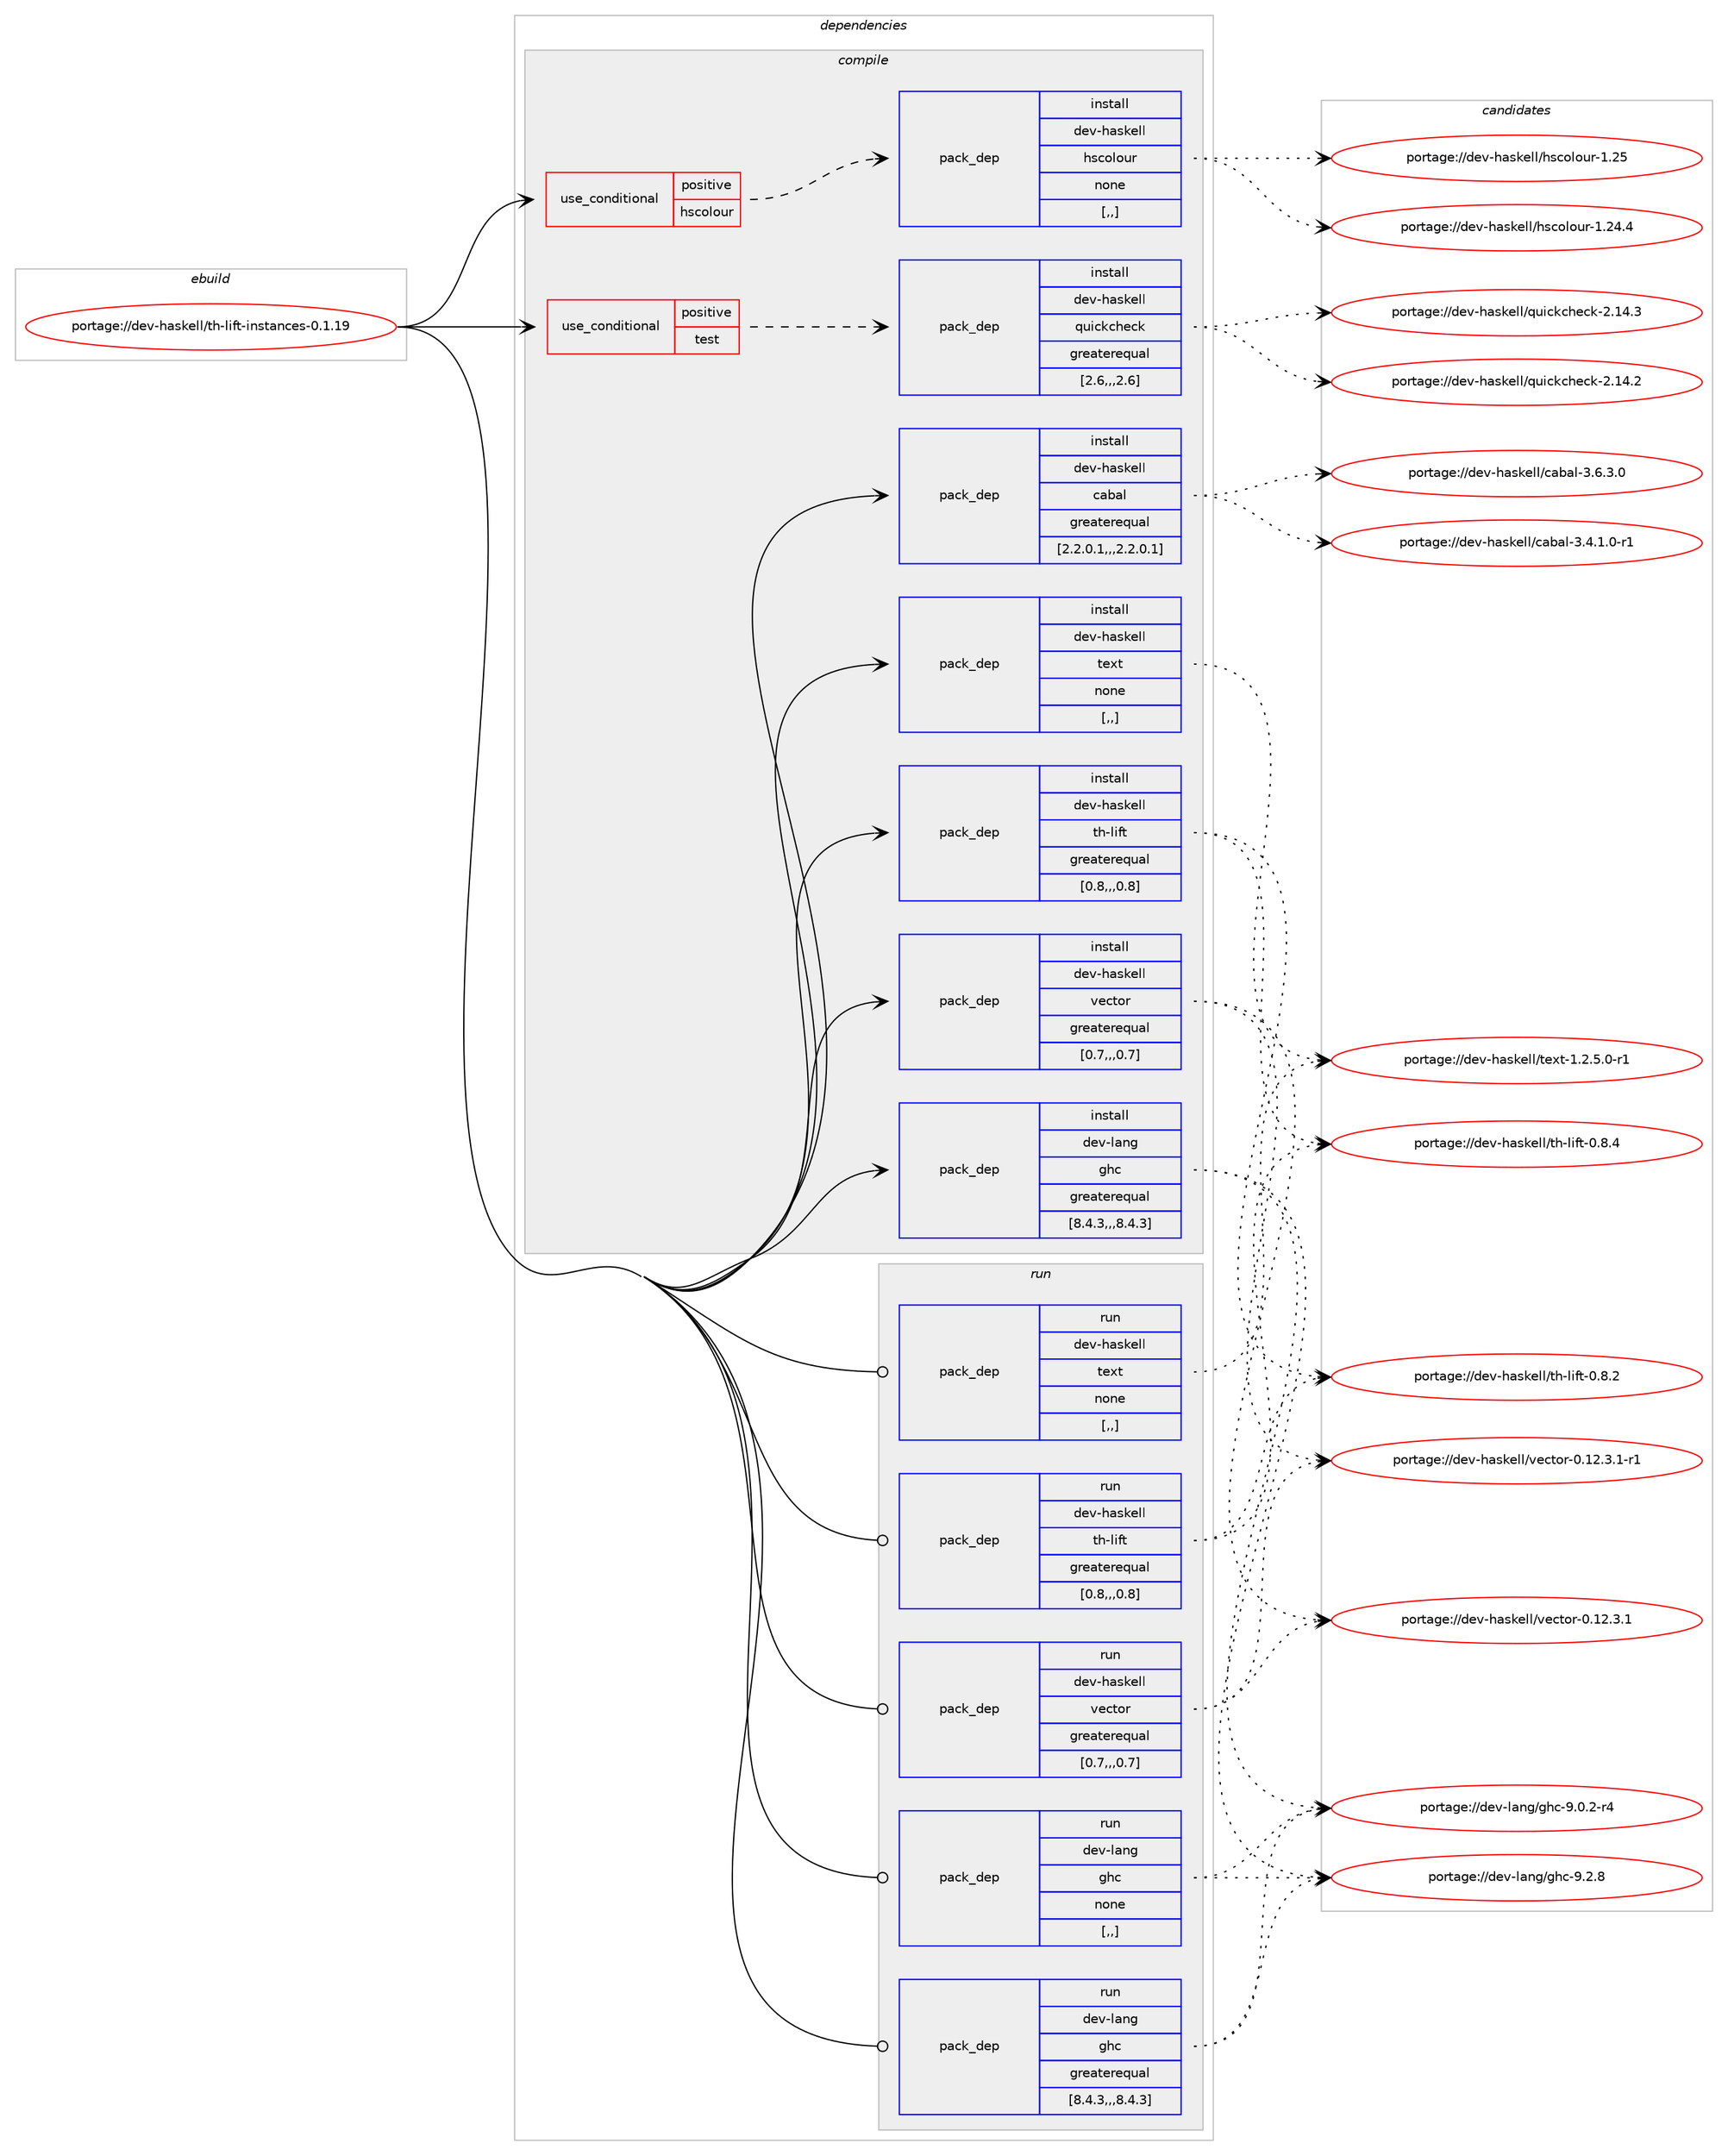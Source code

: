 digraph prolog {

# *************
# Graph options
# *************

newrank=true;
concentrate=true;
compound=true;
graph [rankdir=LR,fontname=Helvetica,fontsize=10,ranksep=1.5];#, ranksep=2.5, nodesep=0.2];
edge  [arrowhead=vee];
node  [fontname=Helvetica,fontsize=10];

# **********
# The ebuild
# **********

subgraph cluster_leftcol {
color=gray;
label=<<i>ebuild</i>>;
id [label="portage://dev-haskell/th-lift-instances-0.1.19", color=red, width=4, href="../dev-haskell/th-lift-instances-0.1.19.svg"];
}

# ****************
# The dependencies
# ****************

subgraph cluster_midcol {
color=gray;
label=<<i>dependencies</i>>;
subgraph cluster_compile {
fillcolor="#eeeeee";
style=filled;
label=<<i>compile</i>>;
subgraph cond21166 {
dependency89480 [label=<<TABLE BORDER="0" CELLBORDER="1" CELLSPACING="0" CELLPADDING="4"><TR><TD ROWSPAN="3" CELLPADDING="10">use_conditional</TD></TR><TR><TD>positive</TD></TR><TR><TD>hscolour</TD></TR></TABLE>>, shape=none, color=red];
subgraph pack67286 {
dependency89481 [label=<<TABLE BORDER="0" CELLBORDER="1" CELLSPACING="0" CELLPADDING="4" WIDTH="220"><TR><TD ROWSPAN="6" CELLPADDING="30">pack_dep</TD></TR><TR><TD WIDTH="110">install</TD></TR><TR><TD>dev-haskell</TD></TR><TR><TD>hscolour</TD></TR><TR><TD>none</TD></TR><TR><TD>[,,]</TD></TR></TABLE>>, shape=none, color=blue];
}
dependency89480:e -> dependency89481:w [weight=20,style="dashed",arrowhead="vee"];
}
id:e -> dependency89480:w [weight=20,style="solid",arrowhead="vee"];
subgraph cond21167 {
dependency89482 [label=<<TABLE BORDER="0" CELLBORDER="1" CELLSPACING="0" CELLPADDING="4"><TR><TD ROWSPAN="3" CELLPADDING="10">use_conditional</TD></TR><TR><TD>positive</TD></TR><TR><TD>test</TD></TR></TABLE>>, shape=none, color=red];
subgraph pack67287 {
dependency89483 [label=<<TABLE BORDER="0" CELLBORDER="1" CELLSPACING="0" CELLPADDING="4" WIDTH="220"><TR><TD ROWSPAN="6" CELLPADDING="30">pack_dep</TD></TR><TR><TD WIDTH="110">install</TD></TR><TR><TD>dev-haskell</TD></TR><TR><TD>quickcheck</TD></TR><TR><TD>greaterequal</TD></TR><TR><TD>[2.6,,,2.6]</TD></TR></TABLE>>, shape=none, color=blue];
}
dependency89482:e -> dependency89483:w [weight=20,style="dashed",arrowhead="vee"];
}
id:e -> dependency89482:w [weight=20,style="solid",arrowhead="vee"];
subgraph pack67288 {
dependency89484 [label=<<TABLE BORDER="0" CELLBORDER="1" CELLSPACING="0" CELLPADDING="4" WIDTH="220"><TR><TD ROWSPAN="6" CELLPADDING="30">pack_dep</TD></TR><TR><TD WIDTH="110">install</TD></TR><TR><TD>dev-haskell</TD></TR><TR><TD>cabal</TD></TR><TR><TD>greaterequal</TD></TR><TR><TD>[2.2.0.1,,,2.2.0.1]</TD></TR></TABLE>>, shape=none, color=blue];
}
id:e -> dependency89484:w [weight=20,style="solid",arrowhead="vee"];
subgraph pack67289 {
dependency89485 [label=<<TABLE BORDER="0" CELLBORDER="1" CELLSPACING="0" CELLPADDING="4" WIDTH="220"><TR><TD ROWSPAN="6" CELLPADDING="30">pack_dep</TD></TR><TR><TD WIDTH="110">install</TD></TR><TR><TD>dev-haskell</TD></TR><TR><TD>text</TD></TR><TR><TD>none</TD></TR><TR><TD>[,,]</TD></TR></TABLE>>, shape=none, color=blue];
}
id:e -> dependency89485:w [weight=20,style="solid",arrowhead="vee"];
subgraph pack67290 {
dependency89486 [label=<<TABLE BORDER="0" CELLBORDER="1" CELLSPACING="0" CELLPADDING="4" WIDTH="220"><TR><TD ROWSPAN="6" CELLPADDING="30">pack_dep</TD></TR><TR><TD WIDTH="110">install</TD></TR><TR><TD>dev-haskell</TD></TR><TR><TD>th-lift</TD></TR><TR><TD>greaterequal</TD></TR><TR><TD>[0.8,,,0.8]</TD></TR></TABLE>>, shape=none, color=blue];
}
id:e -> dependency89486:w [weight=20,style="solid",arrowhead="vee"];
subgraph pack67291 {
dependency89487 [label=<<TABLE BORDER="0" CELLBORDER="1" CELLSPACING="0" CELLPADDING="4" WIDTH="220"><TR><TD ROWSPAN="6" CELLPADDING="30">pack_dep</TD></TR><TR><TD WIDTH="110">install</TD></TR><TR><TD>dev-haskell</TD></TR><TR><TD>vector</TD></TR><TR><TD>greaterequal</TD></TR><TR><TD>[0.7,,,0.7]</TD></TR></TABLE>>, shape=none, color=blue];
}
id:e -> dependency89487:w [weight=20,style="solid",arrowhead="vee"];
subgraph pack67292 {
dependency89488 [label=<<TABLE BORDER="0" CELLBORDER="1" CELLSPACING="0" CELLPADDING="4" WIDTH="220"><TR><TD ROWSPAN="6" CELLPADDING="30">pack_dep</TD></TR><TR><TD WIDTH="110">install</TD></TR><TR><TD>dev-lang</TD></TR><TR><TD>ghc</TD></TR><TR><TD>greaterequal</TD></TR><TR><TD>[8.4.3,,,8.4.3]</TD></TR></TABLE>>, shape=none, color=blue];
}
id:e -> dependency89488:w [weight=20,style="solid",arrowhead="vee"];
}
subgraph cluster_compileandrun {
fillcolor="#eeeeee";
style=filled;
label=<<i>compile and run</i>>;
}
subgraph cluster_run {
fillcolor="#eeeeee";
style=filled;
label=<<i>run</i>>;
subgraph pack67293 {
dependency89489 [label=<<TABLE BORDER="0" CELLBORDER="1" CELLSPACING="0" CELLPADDING="4" WIDTH="220"><TR><TD ROWSPAN="6" CELLPADDING="30">pack_dep</TD></TR><TR><TD WIDTH="110">run</TD></TR><TR><TD>dev-haskell</TD></TR><TR><TD>text</TD></TR><TR><TD>none</TD></TR><TR><TD>[,,]</TD></TR></TABLE>>, shape=none, color=blue];
}
id:e -> dependency89489:w [weight=20,style="solid",arrowhead="odot"];
subgraph pack67294 {
dependency89490 [label=<<TABLE BORDER="0" CELLBORDER="1" CELLSPACING="0" CELLPADDING="4" WIDTH="220"><TR><TD ROWSPAN="6" CELLPADDING="30">pack_dep</TD></TR><TR><TD WIDTH="110">run</TD></TR><TR><TD>dev-haskell</TD></TR><TR><TD>th-lift</TD></TR><TR><TD>greaterequal</TD></TR><TR><TD>[0.8,,,0.8]</TD></TR></TABLE>>, shape=none, color=blue];
}
id:e -> dependency89490:w [weight=20,style="solid",arrowhead="odot"];
subgraph pack67295 {
dependency89491 [label=<<TABLE BORDER="0" CELLBORDER="1" CELLSPACING="0" CELLPADDING="4" WIDTH="220"><TR><TD ROWSPAN="6" CELLPADDING="30">pack_dep</TD></TR><TR><TD WIDTH="110">run</TD></TR><TR><TD>dev-haskell</TD></TR><TR><TD>vector</TD></TR><TR><TD>greaterequal</TD></TR><TR><TD>[0.7,,,0.7]</TD></TR></TABLE>>, shape=none, color=blue];
}
id:e -> dependency89491:w [weight=20,style="solid",arrowhead="odot"];
subgraph pack67296 {
dependency89492 [label=<<TABLE BORDER="0" CELLBORDER="1" CELLSPACING="0" CELLPADDING="4" WIDTH="220"><TR><TD ROWSPAN="6" CELLPADDING="30">pack_dep</TD></TR><TR><TD WIDTH="110">run</TD></TR><TR><TD>dev-lang</TD></TR><TR><TD>ghc</TD></TR><TR><TD>greaterequal</TD></TR><TR><TD>[8.4.3,,,8.4.3]</TD></TR></TABLE>>, shape=none, color=blue];
}
id:e -> dependency89492:w [weight=20,style="solid",arrowhead="odot"];
subgraph pack67297 {
dependency89493 [label=<<TABLE BORDER="0" CELLBORDER="1" CELLSPACING="0" CELLPADDING="4" WIDTH="220"><TR><TD ROWSPAN="6" CELLPADDING="30">pack_dep</TD></TR><TR><TD WIDTH="110">run</TD></TR><TR><TD>dev-lang</TD></TR><TR><TD>ghc</TD></TR><TR><TD>none</TD></TR><TR><TD>[,,]</TD></TR></TABLE>>, shape=none, color=blue];
}
id:e -> dependency89493:w [weight=20,style="solid",arrowhead="odot"];
}
}

# **************
# The candidates
# **************

subgraph cluster_choices {
rank=same;
color=gray;
label=<<i>candidates</i>>;

subgraph choice67286 {
color=black;
nodesep=1;
choice100101118451049711510710110810847104115991111081111171144549465053 [label="portage://dev-haskell/hscolour-1.25", color=red, width=4,href="../dev-haskell/hscolour-1.25.svg"];
choice1001011184510497115107101108108471041159911110811111711445494650524652 [label="portage://dev-haskell/hscolour-1.24.4", color=red, width=4,href="../dev-haskell/hscolour-1.24.4.svg"];
dependency89481:e -> choice100101118451049711510710110810847104115991111081111171144549465053:w [style=dotted,weight="100"];
dependency89481:e -> choice1001011184510497115107101108108471041159911110811111711445494650524652:w [style=dotted,weight="100"];
}
subgraph choice67287 {
color=black;
nodesep=1;
choice10010111845104971151071011081084711311710599107991041019910745504649524651 [label="portage://dev-haskell/quickcheck-2.14.3", color=red, width=4,href="../dev-haskell/quickcheck-2.14.3.svg"];
choice10010111845104971151071011081084711311710599107991041019910745504649524650 [label="portage://dev-haskell/quickcheck-2.14.2", color=red, width=4,href="../dev-haskell/quickcheck-2.14.2.svg"];
dependency89483:e -> choice10010111845104971151071011081084711311710599107991041019910745504649524651:w [style=dotted,weight="100"];
dependency89483:e -> choice10010111845104971151071011081084711311710599107991041019910745504649524650:w [style=dotted,weight="100"];
}
subgraph choice67288 {
color=black;
nodesep=1;
choice100101118451049711510710110810847999798971084551465446514648 [label="portage://dev-haskell/cabal-3.6.3.0", color=red, width=4,href="../dev-haskell/cabal-3.6.3.0.svg"];
choice1001011184510497115107101108108479997989710845514652464946484511449 [label="portage://dev-haskell/cabal-3.4.1.0-r1", color=red, width=4,href="../dev-haskell/cabal-3.4.1.0-r1.svg"];
dependency89484:e -> choice100101118451049711510710110810847999798971084551465446514648:w [style=dotted,weight="100"];
dependency89484:e -> choice1001011184510497115107101108108479997989710845514652464946484511449:w [style=dotted,weight="100"];
}
subgraph choice67289 {
color=black;
nodesep=1;
choice10010111845104971151071011081084711610112011645494650465346484511449 [label="portage://dev-haskell/text-1.2.5.0-r1", color=red, width=4,href="../dev-haskell/text-1.2.5.0-r1.svg"];
dependency89485:e -> choice10010111845104971151071011081084711610112011645494650465346484511449:w [style=dotted,weight="100"];
}
subgraph choice67290 {
color=black;
nodesep=1;
choice10010111845104971151071011081084711610445108105102116454846564652 [label="portage://dev-haskell/th-lift-0.8.4", color=red, width=4,href="../dev-haskell/th-lift-0.8.4.svg"];
choice10010111845104971151071011081084711610445108105102116454846564650 [label="portage://dev-haskell/th-lift-0.8.2", color=red, width=4,href="../dev-haskell/th-lift-0.8.2.svg"];
dependency89486:e -> choice10010111845104971151071011081084711610445108105102116454846564652:w [style=dotted,weight="100"];
dependency89486:e -> choice10010111845104971151071011081084711610445108105102116454846564650:w [style=dotted,weight="100"];
}
subgraph choice67291 {
color=black;
nodesep=1;
choice100101118451049711510710110810847118101991161111144548464950465146494511449 [label="portage://dev-haskell/vector-0.12.3.1-r1", color=red, width=4,href="../dev-haskell/vector-0.12.3.1-r1.svg"];
choice10010111845104971151071011081084711810199116111114454846495046514649 [label="portage://dev-haskell/vector-0.12.3.1", color=red, width=4,href="../dev-haskell/vector-0.12.3.1.svg"];
dependency89487:e -> choice100101118451049711510710110810847118101991161111144548464950465146494511449:w [style=dotted,weight="100"];
dependency89487:e -> choice10010111845104971151071011081084711810199116111114454846495046514649:w [style=dotted,weight="100"];
}
subgraph choice67292 {
color=black;
nodesep=1;
choice10010111845108971101034710310499455746504656 [label="portage://dev-lang/ghc-9.2.8", color=red, width=4,href="../dev-lang/ghc-9.2.8.svg"];
choice100101118451089711010347103104994557464846504511452 [label="portage://dev-lang/ghc-9.0.2-r4", color=red, width=4,href="../dev-lang/ghc-9.0.2-r4.svg"];
dependency89488:e -> choice10010111845108971101034710310499455746504656:w [style=dotted,weight="100"];
dependency89488:e -> choice100101118451089711010347103104994557464846504511452:w [style=dotted,weight="100"];
}
subgraph choice67293 {
color=black;
nodesep=1;
choice10010111845104971151071011081084711610112011645494650465346484511449 [label="portage://dev-haskell/text-1.2.5.0-r1", color=red, width=4,href="../dev-haskell/text-1.2.5.0-r1.svg"];
dependency89489:e -> choice10010111845104971151071011081084711610112011645494650465346484511449:w [style=dotted,weight="100"];
}
subgraph choice67294 {
color=black;
nodesep=1;
choice10010111845104971151071011081084711610445108105102116454846564652 [label="portage://dev-haskell/th-lift-0.8.4", color=red, width=4,href="../dev-haskell/th-lift-0.8.4.svg"];
choice10010111845104971151071011081084711610445108105102116454846564650 [label="portage://dev-haskell/th-lift-0.8.2", color=red, width=4,href="../dev-haskell/th-lift-0.8.2.svg"];
dependency89490:e -> choice10010111845104971151071011081084711610445108105102116454846564652:w [style=dotted,weight="100"];
dependency89490:e -> choice10010111845104971151071011081084711610445108105102116454846564650:w [style=dotted,weight="100"];
}
subgraph choice67295 {
color=black;
nodesep=1;
choice100101118451049711510710110810847118101991161111144548464950465146494511449 [label="portage://dev-haskell/vector-0.12.3.1-r1", color=red, width=4,href="../dev-haskell/vector-0.12.3.1-r1.svg"];
choice10010111845104971151071011081084711810199116111114454846495046514649 [label="portage://dev-haskell/vector-0.12.3.1", color=red, width=4,href="../dev-haskell/vector-0.12.3.1.svg"];
dependency89491:e -> choice100101118451049711510710110810847118101991161111144548464950465146494511449:w [style=dotted,weight="100"];
dependency89491:e -> choice10010111845104971151071011081084711810199116111114454846495046514649:w [style=dotted,weight="100"];
}
subgraph choice67296 {
color=black;
nodesep=1;
choice10010111845108971101034710310499455746504656 [label="portage://dev-lang/ghc-9.2.8", color=red, width=4,href="../dev-lang/ghc-9.2.8.svg"];
choice100101118451089711010347103104994557464846504511452 [label="portage://dev-lang/ghc-9.0.2-r4", color=red, width=4,href="../dev-lang/ghc-9.0.2-r4.svg"];
dependency89492:e -> choice10010111845108971101034710310499455746504656:w [style=dotted,weight="100"];
dependency89492:e -> choice100101118451089711010347103104994557464846504511452:w [style=dotted,weight="100"];
}
subgraph choice67297 {
color=black;
nodesep=1;
choice10010111845108971101034710310499455746504656 [label="portage://dev-lang/ghc-9.2.8", color=red, width=4,href="../dev-lang/ghc-9.2.8.svg"];
choice100101118451089711010347103104994557464846504511452 [label="portage://dev-lang/ghc-9.0.2-r4", color=red, width=4,href="../dev-lang/ghc-9.0.2-r4.svg"];
dependency89493:e -> choice10010111845108971101034710310499455746504656:w [style=dotted,weight="100"];
dependency89493:e -> choice100101118451089711010347103104994557464846504511452:w [style=dotted,weight="100"];
}
}

}
